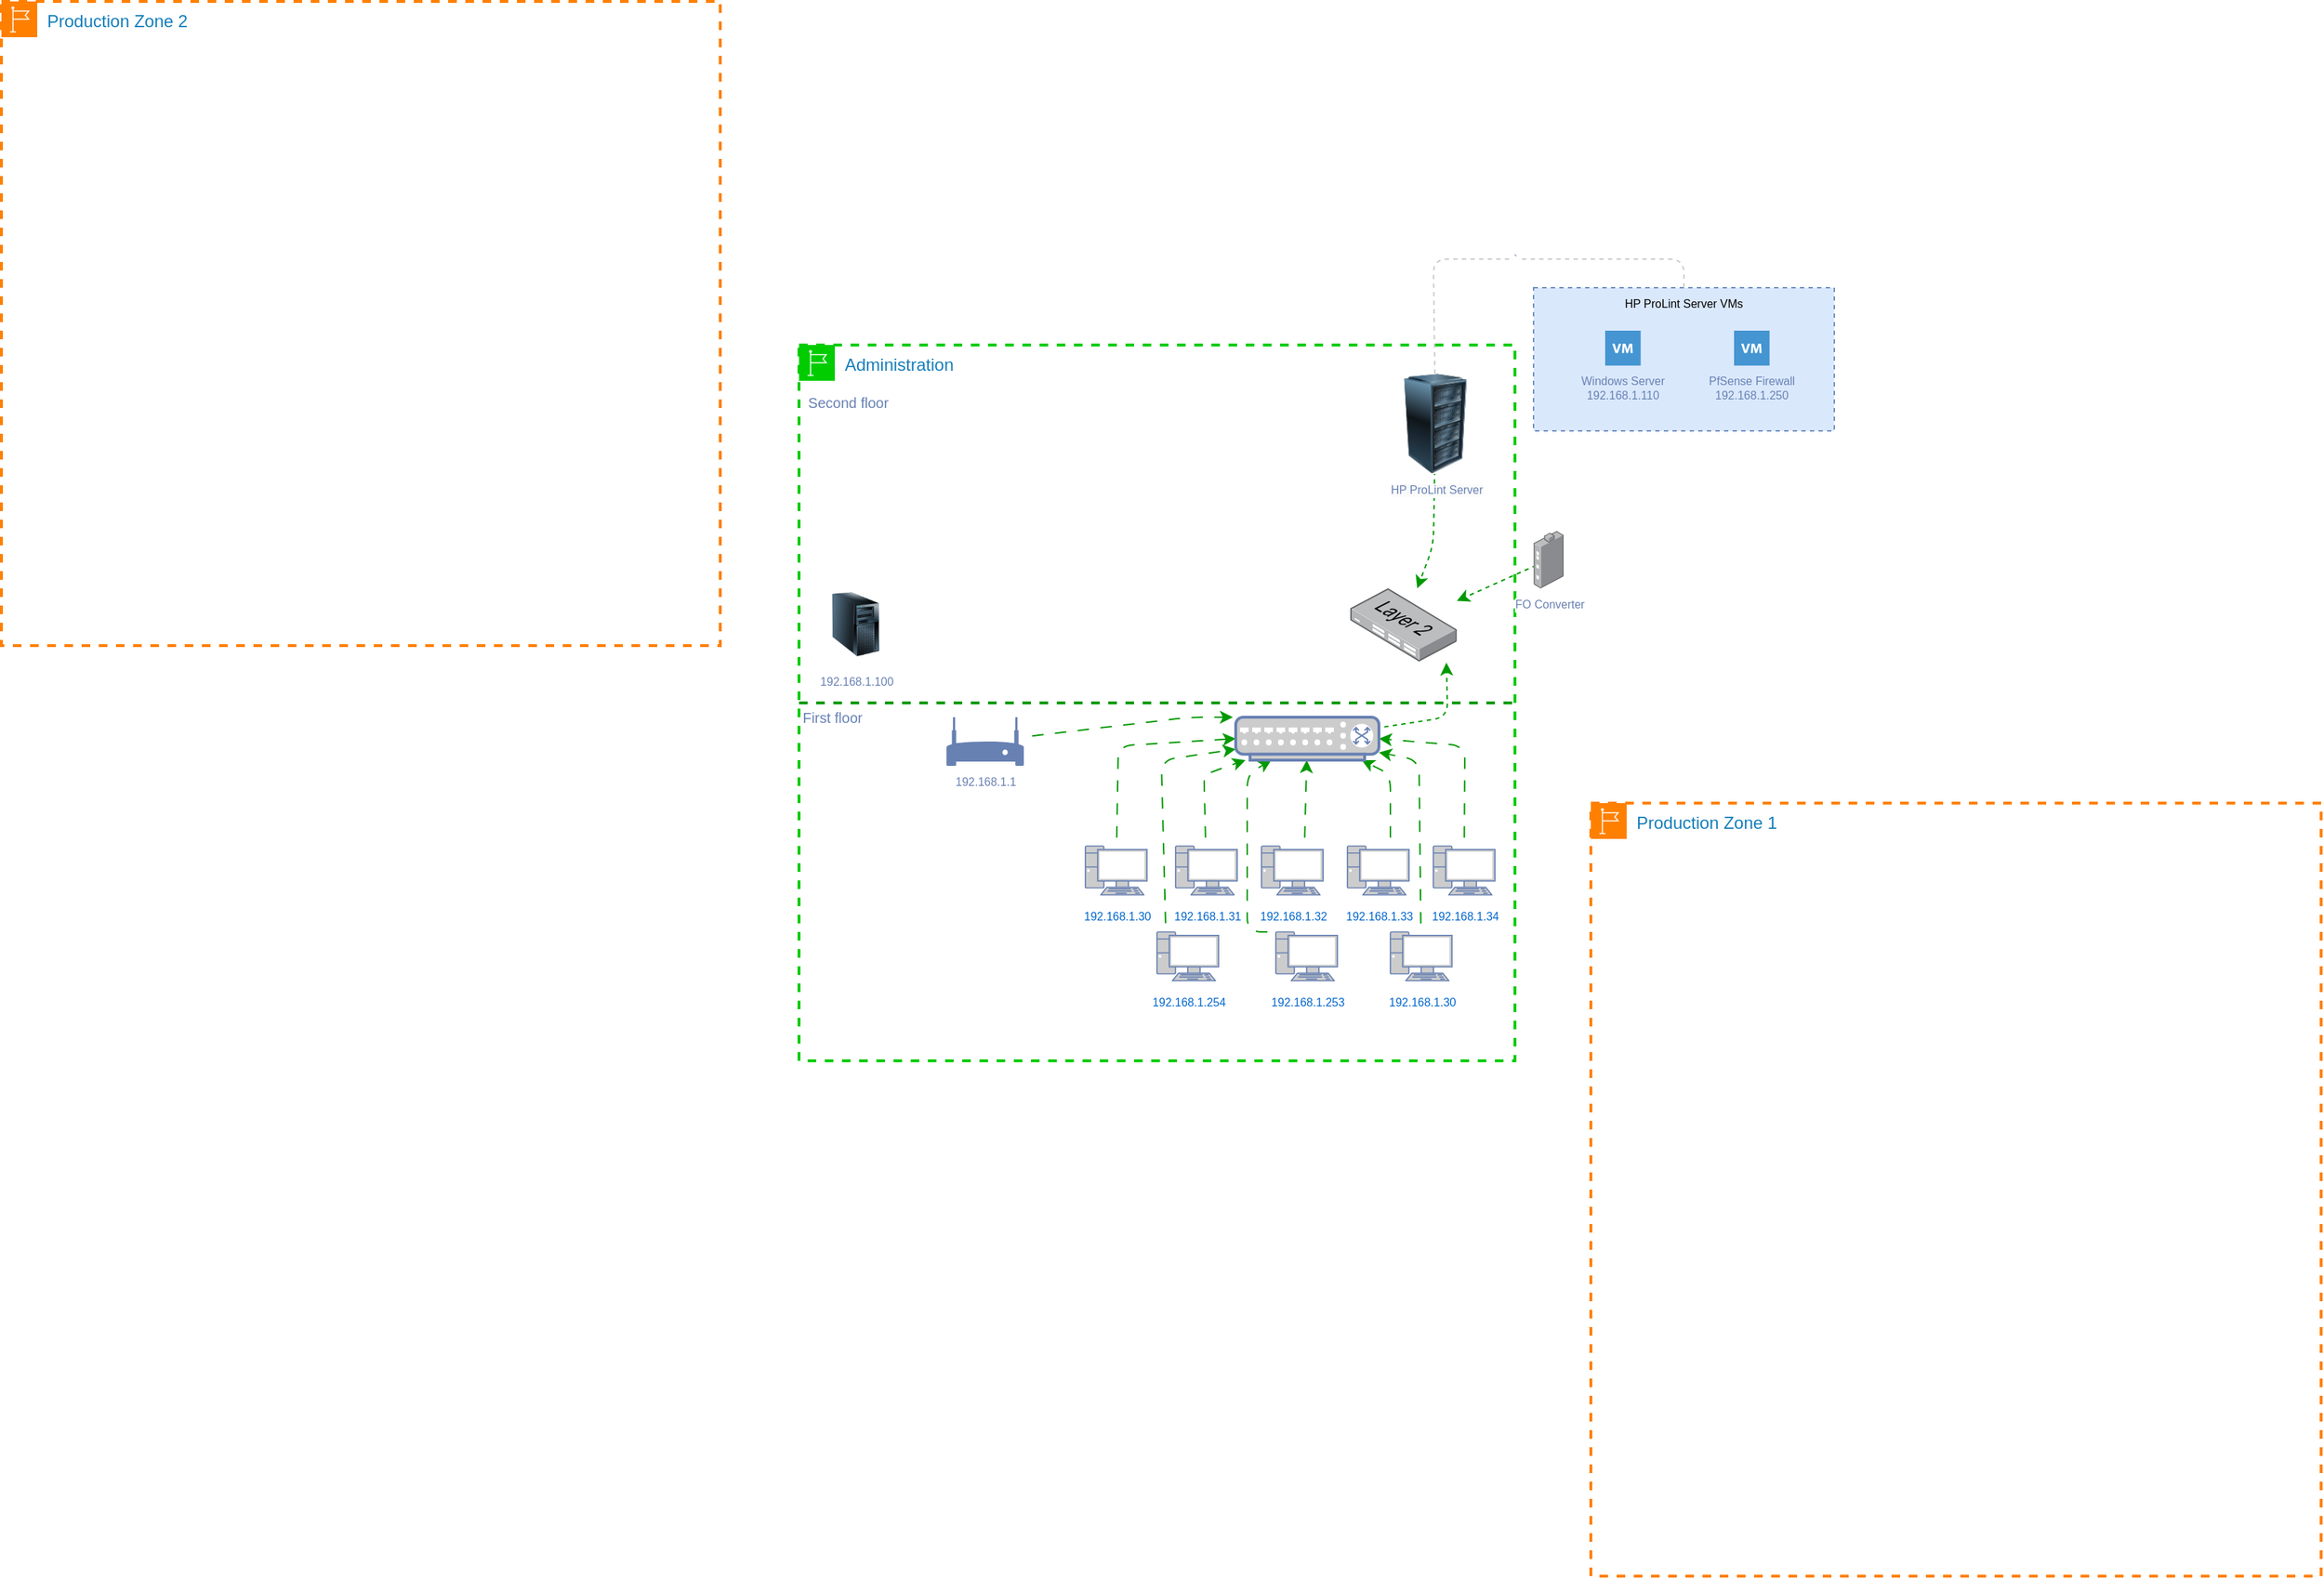 <mxfile>
    <diagram id="b69kcNjZrIqU78OAnbbE" name="Page-1">
        <mxGraphModel dx="792" dy="445" grid="1" gridSize="10" guides="1" tooltips="1" connect="1" arrows="1" fold="1" page="1" pageScale="1" pageWidth="1654" pageHeight="1169" math="0" shadow="0">
            <root>
                <mxCell id="0"/>
                <mxCell id="1" parent="0"/>
                <mxCell id="2" value="Administration" style="points=[[0,0],[0.25,0],[0.5,0],[0.75,0],[1,0],[1,0.25],[1,0.5],[1,0.75],[1,1],[0.75,1],[0.5,1],[0.25,1],[0,1],[0,0.75],[0,0.5],[0,0.25]];outlineConnect=0;gradientColor=none;html=1;whiteSpace=wrap;fontSize=12;fontStyle=0;container=1;pointerEvents=0;collapsible=0;recursiveResize=0;shape=mxgraph.aws4.group;grIcon=mxgraph.aws4.group_region;strokeColor=#00CC00;fillColor=none;verticalAlign=top;align=left;spacingLeft=30;fontColor=#147EBA;dashed=1;strokeWidth=2;" parent="1" vertex="1">
                    <mxGeometry x="577" y="260" width="500" height="500" as="geometry"/>
                </mxCell>
                <mxCell id="24" style="edgeStyle=none;html=1;entryX=0;entryY=0.5;entryDx=0;entryDy=0;entryPerimeter=0;fontSize=8;strokeColor=#009900;flowAnimation=1;" parent="2" source="7" target="23" edge="1">
                    <mxGeometry relative="1" as="geometry">
                        <Array as="points">
                            <mxPoint x="223" y="280"/>
                        </Array>
                    </mxGeometry>
                </mxCell>
                <mxCell id="34" value="" style="edgeStyle=none;html=1;fontSize=8;strokeColor=#009900;flowAnimation=1;" parent="2" source="16" target="23" edge="1">
                    <mxGeometry relative="1" as="geometry">
                        <Array as="points">
                            <mxPoint x="413" y="350"/>
                            <mxPoint x="413" y="300"/>
                            <mxPoint x="393" y="290"/>
                        </Array>
                    </mxGeometry>
                </mxCell>
                <mxCell id="28" style="edgeStyle=none;html=1;entryX=1;entryY=0.5;entryDx=0;entryDy=0;entryPerimeter=0;fontSize=8;strokeColor=#009900;flowAnimation=1;" parent="2" source="17" target="23" edge="1">
                    <mxGeometry relative="1" as="geometry">
                        <Array as="points">
                            <mxPoint x="465" y="280"/>
                        </Array>
                    </mxGeometry>
                </mxCell>
                <mxCell id="25" value="" style="edgeStyle=none;html=1;fontSize=8;strokeColor=#009900;flowAnimation=1;" parent="2" source="19" target="23" edge="1">
                    <mxGeometry relative="1" as="geometry">
                        <Array as="points">
                            <mxPoint x="283" y="310"/>
                            <mxPoint x="283" y="300"/>
                        </Array>
                    </mxGeometry>
                </mxCell>
                <mxCell id="32" style="edgeStyle=none;html=1;fontSize=8;exitX=0;exitY=0;exitDx=0;exitDy=0;exitPerimeter=0;strokeColor=#009900;flowAnimation=1;" parent="2" source="20" target="23" edge="1">
                    <mxGeometry relative="1" as="geometry">
                        <Array as="points">
                            <mxPoint x="313" y="410"/>
                            <mxPoint x="313" y="300"/>
                        </Array>
                    </mxGeometry>
                </mxCell>
                <mxCell id="33" style="edgeStyle=none;html=1;fontSize=8;strokeColor=#009900;flowAnimation=1;" parent="2" source="21" target="23" edge="1">
                    <mxGeometry relative="1" as="geometry">
                        <Array as="points">
                            <mxPoint x="433" y="290"/>
                        </Array>
                    </mxGeometry>
                </mxCell>
                <mxCell id="31" style="edgeStyle=none;html=1;fontSize=8;exitX=0.143;exitY=-0.008;exitDx=0;exitDy=0;exitPerimeter=0;strokeColor=#009900;flowAnimation=1;" parent="2" source="22" target="23" edge="1">
                    <mxGeometry relative="1" as="geometry">
                        <Array as="points">
                            <mxPoint x="253" y="290"/>
                        </Array>
                    </mxGeometry>
                </mxCell>
                <mxCell id="37" value="&lt;font color=&quot;#6881b3&quot;&gt;192.168.1.1&lt;br&gt;&lt;/font&gt;" style="sketch=0;pointerEvents=1;shadow=0;dashed=0;html=1;strokeColor=none;fillColor=#6881B3;labelPosition=center;verticalLabelPosition=bottom;verticalAlign=top;outlineConnect=0;align=center;shape=mxgraph.office.devices.modem;strokeWidth=2;fontSize=8;fontColor=#00CC00;" parent="2" vertex="1">
                    <mxGeometry x="103" y="260" width="54" height="34" as="geometry"/>
                </mxCell>
                <mxCell id="50" value="" style="points=[];aspect=fixed;html=1;align=center;shadow=0;dashed=0;image;image=img/lib/allied_telesis/switch/Switch_24_port_L2.svg;" vertex="1" parent="2">
                    <mxGeometry x="385" y="170" width="74.4" height="51" as="geometry"/>
                </mxCell>
                <mxCell id="55" value="&lt;font style=&quot;font-size: 8px;&quot; color=&quot;#6881b3&quot;&gt;192.168.1.100&lt;/font&gt;" style="image;html=1;image=img/lib/clip_art/computers/Server_Tower_128x128.png" vertex="1" parent="2">
                    <mxGeometry x="23" y="170" width="33" height="50" as="geometry"/>
                </mxCell>
                <mxCell id="56" value="Second&amp;nbsp;floor" style="edgeLabel;html=1;align=center;verticalAlign=middle;resizable=0;points=[];fontSize=10;fontColor=#6881B3;" vertex="1" connectable="0" parent="2">
                    <mxGeometry x="13.004" y="240" as="geometry">
                        <mxPoint x="21" y="-200" as="offset"/>
                    </mxGeometry>
                </mxCell>
                <mxCell id="62" value="" style="edgeStyle=none;rounded=1;jumpStyle=none;html=1;dashed=1;strokeColor=#009900;strokeWidth=1;fontSize=8;fontColor=#6881B3;endArrow=classic;endFill=1;flowAnimation=1;startArrow=none;startFill=0;" edge="1" parent="2" source="57" target="50">
                    <mxGeometry relative="1" as="geometry">
                        <Array as="points">
                            <mxPoint x="443" y="140"/>
                        </Array>
                    </mxGeometry>
                </mxCell>
                <mxCell id="57" value="&lt;span style=&quot;background-color: rgb(251, 251, 251);&quot;&gt;HP ProLint Server&lt;br&gt;&lt;/span&gt;" style="image;html=1;image=img/lib/clip_art/computers/Server_Rack_128x128.png;fontSize=8;fontColor=#6881B3;" vertex="1" parent="2">
                    <mxGeometry x="403" y="20" width="83" height="70" as="geometry"/>
                </mxCell>
                <mxCell id="5" value="Production Zone 1" style="points=[[0,0],[0.25,0],[0.5,0],[0.75,0],[1,0],[1,0.25],[1,0.5],[1,0.75],[1,1],[0.75,1],[0.5,1],[0.25,1],[0,1],[0,0.75],[0,0.5],[0,0.25]];outlineConnect=0;gradientColor=none;html=1;whiteSpace=wrap;fontSize=12;fontStyle=0;container=1;pointerEvents=0;collapsible=0;recursiveResize=0;shape=mxgraph.aws4.group;grIcon=mxgraph.aws4.group_region;strokeColor=#FF8000;fillColor=none;verticalAlign=top;align=left;spacingLeft=30;fontColor=#147EBA;dashed=1;strokeWidth=2;" parent="1" vertex="1">
                    <mxGeometry x="1130" y="580" width="510" height="540" as="geometry"/>
                </mxCell>
                <mxCell id="6" value="Production Zone 2" style="points=[[0,0],[0.25,0],[0.5,0],[0.75,0],[1,0],[1,0.25],[1,0.5],[1,0.75],[1,1],[0.75,1],[0.5,1],[0.25,1],[0,1],[0,0.75],[0,0.5],[0,0.25]];outlineConnect=0;gradientColor=none;html=1;whiteSpace=wrap;fontSize=12;fontStyle=0;container=1;pointerEvents=0;collapsible=0;recursiveResize=0;shape=mxgraph.aws4.group;grIcon=mxgraph.aws4.group_region;strokeColor=#FF8000;fillColor=none;verticalAlign=top;align=left;spacingLeft=30;fontColor=#147EBA;dashed=1;strokeWidth=2;" parent="1" vertex="1">
                    <mxGeometry x="20" y="20" width="502" height="450" as="geometry"/>
                </mxCell>
                <mxCell id="54" style="edgeStyle=none;html=1;strokeColor=#009900;dashed=1;strokeWidth=1;flowAnimation=1;entryX=0.902;entryY=1.017;entryDx=0;entryDy=0;entryPerimeter=0;rounded=1;jumpStyle=none;" edge="1" parent="1" source="23" target="50">
                    <mxGeometry relative="1" as="geometry">
                        <Array as="points">
                            <mxPoint x="1030" y="520"/>
                        </Array>
                    </mxGeometry>
                </mxCell>
                <mxCell id="58" value="HP ProLint Server VMs" style="fillColor=#dae8fc;strokeColor=#6c8ebf;dashed=1;verticalAlign=top;fontStyle=0;fontSize=8;" vertex="1" parent="1">
                    <mxGeometry x="1090" y="220" width="210" height="100" as="geometry"/>
                </mxCell>
                <mxCell id="59" value="Windows Server&lt;br&gt;192.168.1.110" style="shadow=0;dashed=0;html=1;strokeColor=none;fillColor=#4495D1;labelPosition=center;verticalLabelPosition=bottom;verticalAlign=top;align=center;outlineConnect=0;shape=mxgraph.veeam.2d.virtual_machine;fontSize=8;fontColor=#6881B3;" vertex="1" parent="1">
                    <mxGeometry x="1140" y="250" width="24.8" height="24.36" as="geometry"/>
                </mxCell>
                <mxCell id="60" value="PfSense Firewall&lt;br&gt;192.168.1.250&lt;br&gt;" style="shadow=0;dashed=0;html=1;strokeColor=none;fillColor=#4495D1;labelPosition=center;verticalLabelPosition=bottom;verticalAlign=top;align=center;outlineConnect=0;shape=mxgraph.veeam.2d.virtual_machine;fontSize=8;fontColor=#6881B3;" vertex="1" parent="1">
                    <mxGeometry x="1230" y="250" width="24.8" height="24.36" as="geometry"/>
                </mxCell>
                <mxCell id="61" value="`" style="edgeStyle=none;rounded=1;jumpStyle=none;html=1;entryX=0.5;entryY=0;entryDx=0;entryDy=0;dashed=1;strokeColor=#CCCCCC;strokeWidth=1;fontSize=8;fontColor=#6881B3;endArrow=none;endFill=0;" edge="1" parent="1" source="57" target="58">
                    <mxGeometry relative="1" as="geometry">
                        <Array as="points">
                            <mxPoint x="1020" y="200"/>
                            <mxPoint x="1195" y="200"/>
                        </Array>
                    </mxGeometry>
                </mxCell>
                <mxCell id="63" value="FO Converter" style="points=[];aspect=fixed;html=1;align=center;shadow=0;dashed=0;image;image=img/lib/allied_telesis/media_converters/Industrial_Media_Converter.svg;fontSize=8;fontColor=#6881B3;rotation=0;flipV=0;flipH=0;" vertex="1" parent="1">
                    <mxGeometry x="1090" y="390" width="21.05" height="40" as="geometry"/>
                </mxCell>
                <mxCell id="64" value="" style="edgeStyle=none;rounded=1;jumpStyle=none;html=1;dashed=1;strokeColor=#009900;strokeWidth=1;fontSize=8;fontColor=#6881B3;startArrow=none;startFill=0;endArrow=classic;endFill=1;flowAnimation=1;" edge="1" parent="1" source="63" target="50">
                    <mxGeometry relative="1" as="geometry"/>
                </mxCell>
                <mxCell id="35" value="First floor Devices" parent="0"/>
                <mxCell id="7" value="&lt;font style=&quot;font-size: 8px;&quot;&gt;192.168.1.30&lt;/font&gt;" style="fontColor=#0066CC;verticalAlign=top;verticalLabelPosition=bottom;labelPosition=center;align=center;html=1;outlineConnect=0;fillColor=#CCCCCC;strokeColor=#6881B3;gradientColor=none;gradientDirection=north;strokeWidth=2;shape=mxgraph.networks.pc;fontSize=12;" parent="35" vertex="1">
                    <mxGeometry x="777" y="610" width="43" height="34.13" as="geometry"/>
                </mxCell>
                <mxCell id="15" value="&lt;font style=&quot;font-size: 8px;&quot;&gt;192.168.1.32&lt;/font&gt;" style="fontColor=#0066CC;verticalAlign=top;verticalLabelPosition=bottom;labelPosition=center;align=center;html=1;outlineConnect=0;fillColor=#CCCCCC;strokeColor=#6881B3;gradientColor=none;gradientDirection=north;strokeWidth=2;shape=mxgraph.networks.pc;fontSize=12;" parent="35" vertex="1">
                    <mxGeometry x="900" y="610" width="43" height="34.13" as="geometry"/>
                </mxCell>
                <mxCell id="16" value="&lt;font style=&quot;font-size: 8px;&quot;&gt;192.168.1.33&lt;/font&gt;" style="fontColor=#0066CC;verticalAlign=top;verticalLabelPosition=bottom;labelPosition=center;align=center;html=1;outlineConnect=0;fillColor=#CCCCCC;strokeColor=#6881B3;gradientColor=none;gradientDirection=north;strokeWidth=2;shape=mxgraph.networks.pc;fontSize=12;" parent="35" vertex="1">
                    <mxGeometry x="960" y="610" width="43" height="34.13" as="geometry"/>
                </mxCell>
                <mxCell id="17" value="&lt;font style=&quot;font-size: 8px;&quot;&gt;192.168.1.34&lt;/font&gt;" style="fontColor=#0066CC;verticalAlign=top;verticalLabelPosition=bottom;labelPosition=center;align=center;html=1;outlineConnect=0;fillColor=#CCCCCC;strokeColor=#6881B3;gradientColor=none;gradientDirection=north;strokeWidth=2;shape=mxgraph.networks.pc;fontSize=12;" parent="35" vertex="1">
                    <mxGeometry x="1020" y="610" width="43" height="34.13" as="geometry"/>
                </mxCell>
                <mxCell id="19" value="&lt;font style=&quot;font-size: 8px;&quot;&gt;192.168.1.31&lt;/font&gt;" style="fontColor=#0066CC;verticalAlign=top;verticalLabelPosition=bottom;labelPosition=center;align=center;html=1;outlineConnect=0;fillColor=#CCCCCC;strokeColor=#6881B3;gradientColor=none;gradientDirection=north;strokeWidth=2;shape=mxgraph.networks.pc;fontSize=12;" parent="35" vertex="1">
                    <mxGeometry x="840" y="610" width="43" height="34.13" as="geometry"/>
                </mxCell>
                <mxCell id="20" value="&lt;font style=&quot;font-size: 8px;&quot;&gt;192.168.1.253&lt;/font&gt;" style="fontColor=#0066CC;verticalAlign=top;verticalLabelPosition=bottom;labelPosition=center;align=center;html=1;outlineConnect=0;fillColor=#CCCCCC;strokeColor=#6881B3;gradientColor=none;gradientDirection=north;strokeWidth=2;shape=mxgraph.networks.pc;fontSize=12;" parent="35" vertex="1">
                    <mxGeometry x="910" y="670" width="43" height="34.13" as="geometry"/>
                </mxCell>
                <mxCell id="21" value="&lt;font style=&quot;font-size: 8px;&quot;&gt;192.168.1.30&lt;/font&gt;" style="fontColor=#0066CC;verticalAlign=top;verticalLabelPosition=bottom;labelPosition=center;align=center;html=1;outlineConnect=0;fillColor=#CCCCCC;strokeColor=#6881B3;gradientColor=none;gradientDirection=north;strokeWidth=2;shape=mxgraph.networks.pc;fontSize=12;" parent="35" vertex="1">
                    <mxGeometry x="990" y="670" width="43" height="34.13" as="geometry"/>
                </mxCell>
                <mxCell id="22" value="&lt;font style=&quot;font-size: 8px;&quot;&gt;192.168.1.254&lt;/font&gt;" style="fontColor=#0066CC;verticalAlign=top;verticalLabelPosition=bottom;labelPosition=center;align=center;html=1;outlineConnect=0;fillColor=#CCCCCC;strokeColor=#6881B3;gradientColor=none;gradientDirection=north;strokeWidth=2;shape=mxgraph.networks.pc;fontSize=12;" parent="35" vertex="1">
                    <mxGeometry x="827" y="670" width="43" height="34.13" as="geometry"/>
                </mxCell>
                <mxCell id="26" value="" style="edgeStyle=none;html=1;fontSize=8;strokeColor=#009900;flowAnimation=1;" parent="35" target="23" edge="1">
                    <mxGeometry relative="1" as="geometry">
                        <mxPoint x="930" y="610" as="sourcePoint"/>
                    </mxGeometry>
                </mxCell>
                <mxCell id="23" value="" style="fontColor=#0066CC;verticalAlign=top;verticalLabelPosition=bottom;labelPosition=center;align=center;html=1;outlineConnect=0;fillColor=#CCCCCC;strokeColor=#6881B3;gradientColor=none;gradientDirection=north;strokeWidth=2;shape=mxgraph.networks.switch;fontSize=8;" parent="35" vertex="1">
                    <mxGeometry x="882" y="520" width="100" height="30" as="geometry"/>
                </mxCell>
                <mxCell id="38" style="edgeStyle=none;html=1;strokeColor=#009900;fontSize=8;fontColor=#6881B3;flowAnimation=1;" parent="35" source="37" edge="1">
                    <mxGeometry relative="1" as="geometry">
                        <mxPoint x="880" y="520" as="targetPoint"/>
                        <Array as="points">
                            <mxPoint x="850" y="520"/>
                            <mxPoint x="880" y="520"/>
                        </Array>
                    </mxGeometry>
                </mxCell>
                <mxCell id="43" value="" style="endArrow=none;html=1;strokeColor=#009900;fontSize=8;fontColor=#6881B3;exitX=0;exitY=0.5;exitDx=0;exitDy=0;dashed=1;endSize=6;strokeWidth=2;" parent="35" source="2" edge="1">
                    <mxGeometry width="50" height="50" relative="1" as="geometry">
                        <mxPoint x="930" y="520" as="sourcePoint"/>
                        <mxPoint x="1080" y="510" as="targetPoint"/>
                    </mxGeometry>
                </mxCell>
                <mxCell id="44" value="First floor" style="edgeLabel;html=1;align=center;verticalAlign=middle;resizable=0;points=[];fontSize=10;fontColor=#6881B3;" parent="43" vertex="1" connectable="0">
                    <mxGeometry x="-0.706" y="-3" relative="1" as="geometry">
                        <mxPoint x="-51" y="7" as="offset"/>
                    </mxGeometry>
                </mxCell>
            </root>
        </mxGraphModel>
    </diagram>
</mxfile>